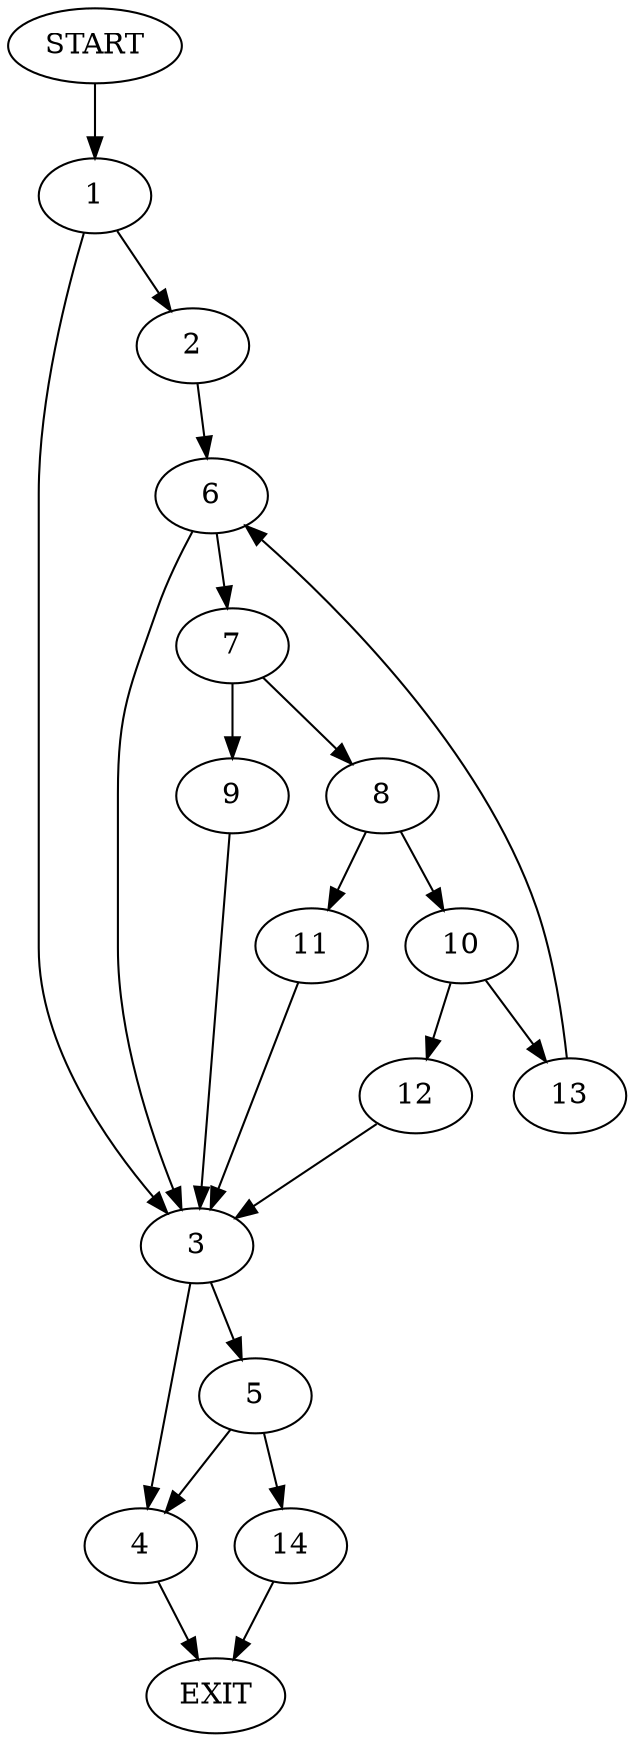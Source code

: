 digraph {
0 [label="START"]
15 [label="EXIT"]
0 -> 1
1 -> 2
1 -> 3
3 -> 4
3 -> 5
2 -> 6
6 -> 7
6 -> 3
7 -> 8
7 -> 9
8 -> 10
8 -> 11
9 -> 3
10 -> 12
10 -> 13
11 -> 3
12 -> 3
13 -> 6
4 -> 15
5 -> 14
5 -> 4
14 -> 15
}

